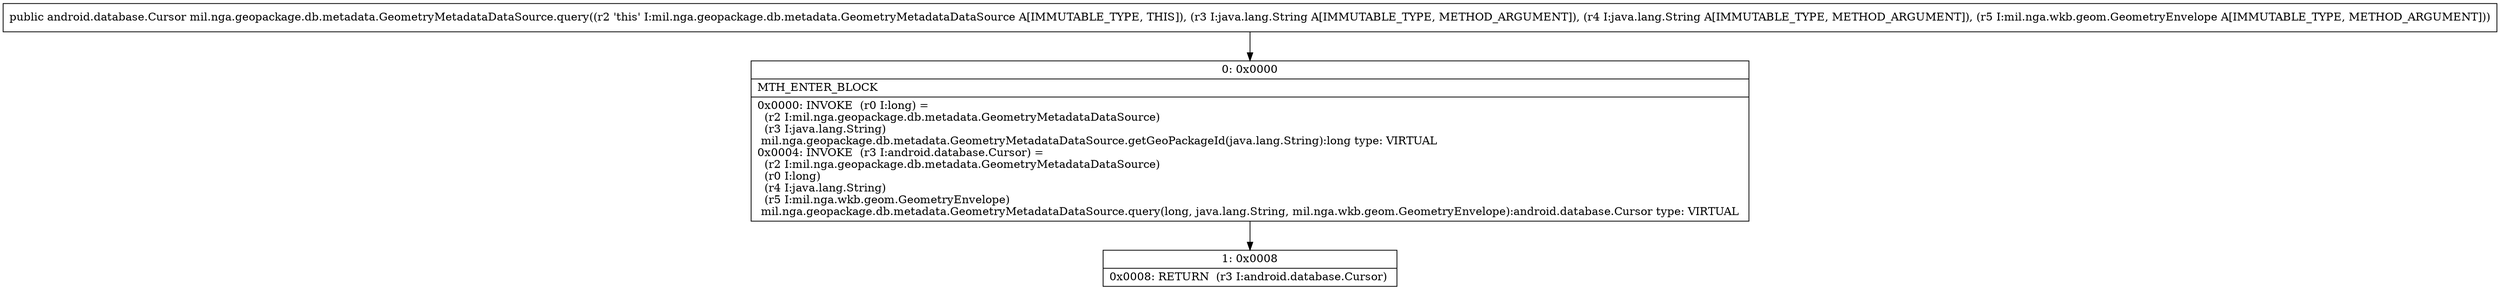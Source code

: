 digraph "CFG formil.nga.geopackage.db.metadata.GeometryMetadataDataSource.query(Ljava\/lang\/String;Ljava\/lang\/String;Lmil\/nga\/wkb\/geom\/GeometryEnvelope;)Landroid\/database\/Cursor;" {
Node_0 [shape=record,label="{0\:\ 0x0000|MTH_ENTER_BLOCK\l|0x0000: INVOKE  (r0 I:long) = \l  (r2 I:mil.nga.geopackage.db.metadata.GeometryMetadataDataSource)\l  (r3 I:java.lang.String)\l mil.nga.geopackage.db.metadata.GeometryMetadataDataSource.getGeoPackageId(java.lang.String):long type: VIRTUAL \l0x0004: INVOKE  (r3 I:android.database.Cursor) = \l  (r2 I:mil.nga.geopackage.db.metadata.GeometryMetadataDataSource)\l  (r0 I:long)\l  (r4 I:java.lang.String)\l  (r5 I:mil.nga.wkb.geom.GeometryEnvelope)\l mil.nga.geopackage.db.metadata.GeometryMetadataDataSource.query(long, java.lang.String, mil.nga.wkb.geom.GeometryEnvelope):android.database.Cursor type: VIRTUAL \l}"];
Node_1 [shape=record,label="{1\:\ 0x0008|0x0008: RETURN  (r3 I:android.database.Cursor) \l}"];
MethodNode[shape=record,label="{public android.database.Cursor mil.nga.geopackage.db.metadata.GeometryMetadataDataSource.query((r2 'this' I:mil.nga.geopackage.db.metadata.GeometryMetadataDataSource A[IMMUTABLE_TYPE, THIS]), (r3 I:java.lang.String A[IMMUTABLE_TYPE, METHOD_ARGUMENT]), (r4 I:java.lang.String A[IMMUTABLE_TYPE, METHOD_ARGUMENT]), (r5 I:mil.nga.wkb.geom.GeometryEnvelope A[IMMUTABLE_TYPE, METHOD_ARGUMENT])) }"];
MethodNode -> Node_0;
Node_0 -> Node_1;
}

